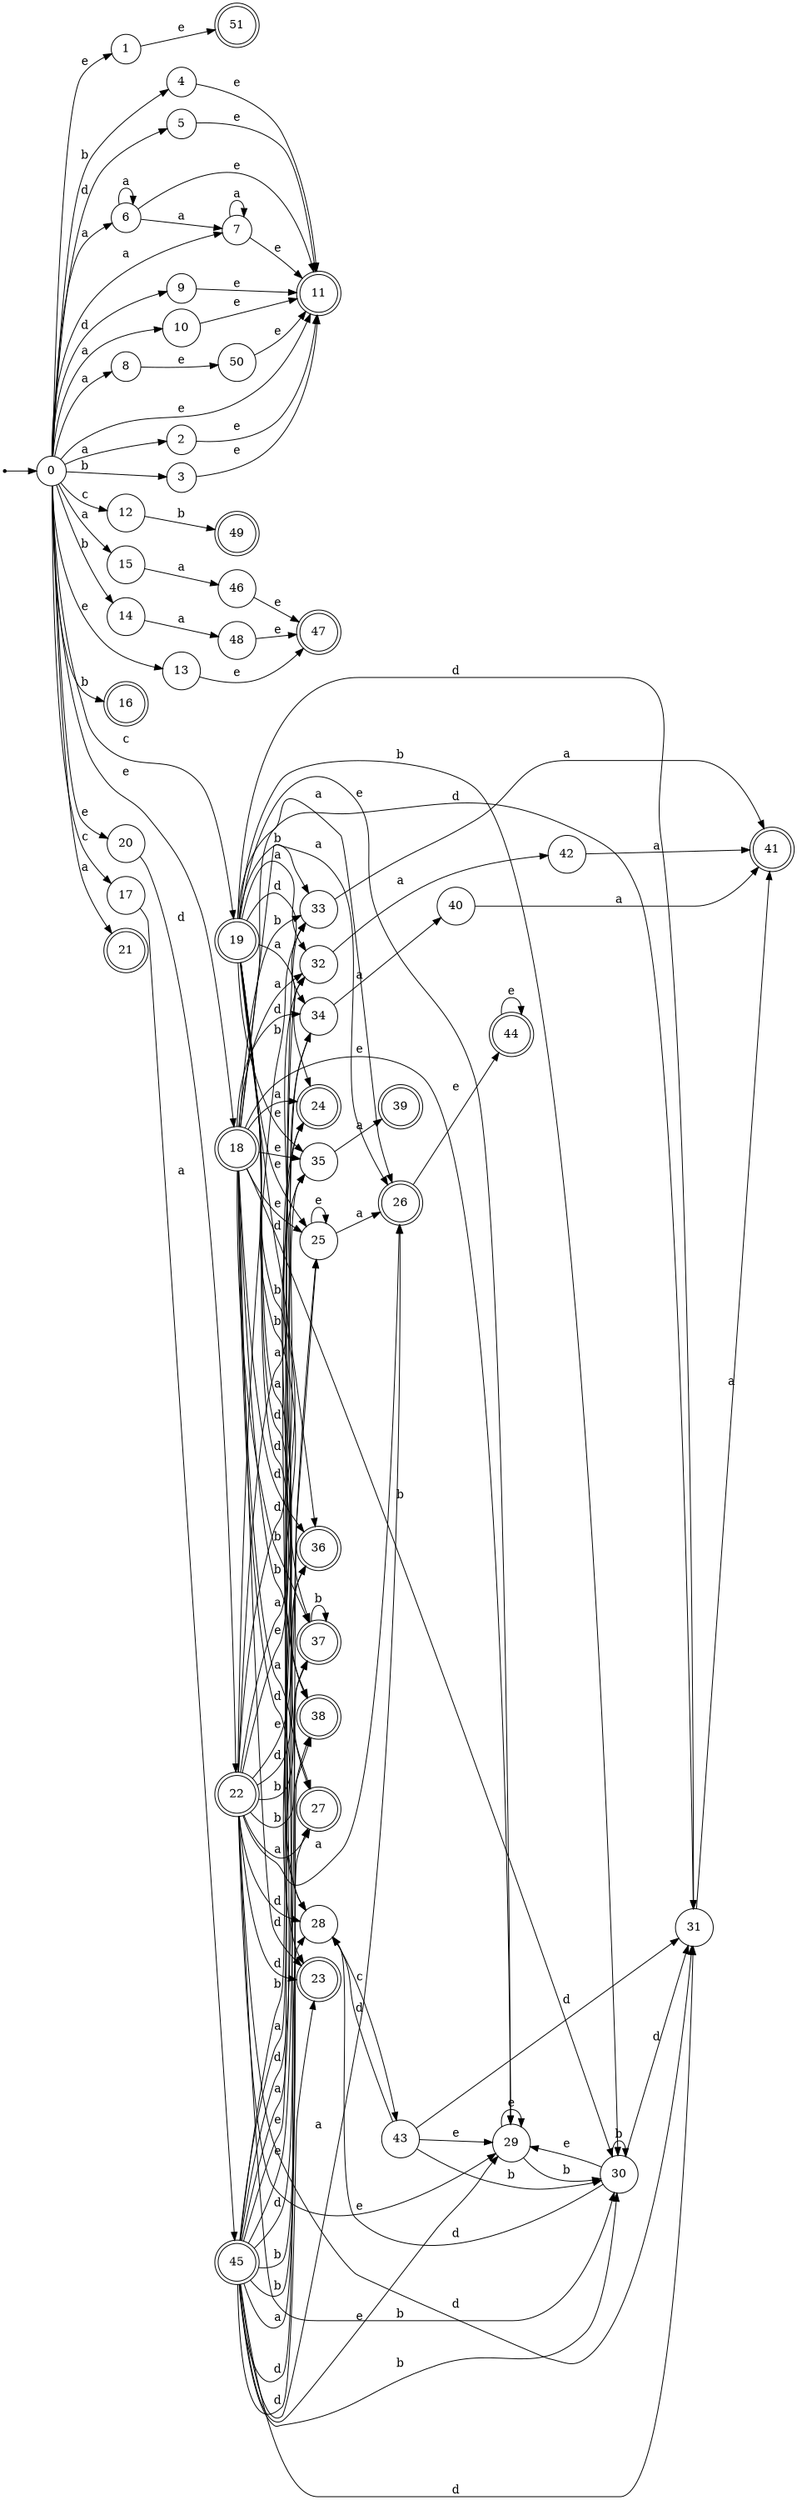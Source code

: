digraph finite_state_machine {
rankdir=LR;
size="20,20";
node [shape = point]; "dummy0"
node [shape = circle]; "0";
"dummy0" -> "0";
node [shape = circle]; "1";
node [shape = circle]; "2";
node [shape = circle]; "3";
node [shape = circle]; "4";
node [shape = circle]; "5";
node [shape = circle]; "6";
node [shape = circle]; "7";
node [shape = circle]; "8";
node [shape = circle]; "9";
node [shape = circle]; "10";
node [shape = doublecircle]; "11";node [shape = circle]; "12";
node [shape = circle]; "13";
node [shape = circle]; "14";
node [shape = circle]; "15";
node [shape = doublecircle]; "16";node [shape = circle]; "17";
node [shape = doublecircle]; "18";node [shape = doublecircle]; "19";node [shape = circle]; "20";
node [shape = doublecircle]; "21";node [shape = doublecircle]; "22";node [shape = doublecircle]; "23";node [shape = doublecircle]; "24";node [shape = circle]; "25";
node [shape = doublecircle]; "26";node [shape = doublecircle]; "27";node [shape = circle]; "28";
node [shape = circle]; "29";
node [shape = circle]; "30";
node [shape = circle]; "31";
node [shape = circle]; "32";
node [shape = circle]; "33";
node [shape = circle]; "34";
node [shape = circle]; "35";
node [shape = doublecircle]; "36";node [shape = doublecircle]; "37";node [shape = doublecircle]; "38";node [shape = doublecircle]; "39";node [shape = circle]; "40";
node [shape = doublecircle]; "41";node [shape = circle]; "42";
node [shape = circle]; "43";
node [shape = doublecircle]; "44";node [shape = doublecircle]; "45";node [shape = circle]; "46";
node [shape = doublecircle]; "47";node [shape = circle]; "48";
node [shape = doublecircle]; "49";node [shape = circle]; "50";
node [shape = doublecircle]; "51";"0" -> "1" [label = "e"];
 "0" -> "18" [label = "e"];
 "0" -> "20" [label = "e"];
 "0" -> "11" [label = "e"];
 "0" -> "13" [label = "e"];
 "0" -> "2" [label = "a"];
 "0" -> "21" [label = "a"];
 "0" -> "6" [label = "a"];
 "0" -> "7" [label = "a"];
 "0" -> "8" [label = "a"];
 "0" -> "10" [label = "a"];
 "0" -> "15" [label = "a"];
 "0" -> "16" [label = "b"];
 "0" -> "3" [label = "b"];
 "0" -> "4" [label = "b"];
 "0" -> "14" [label = "b"];
 "0" -> "9" [label = "d"];
 "0" -> "5" [label = "d"];
 "0" -> "17" [label = "c"];
 "0" -> "19" [label = "c"];
 "0" -> "12" [label = "c"];
 "20" -> "22" [label = "d"];
 "22" -> "34" [label = "d"];
 "22" -> "36" [label = "d"];
 "22" -> "23" [label = "d"];
 "22" -> "28" [label = "d"];
 "22" -> "31" [label = "d"];
 "22" -> "24" [label = "a"];
 "22" -> "32" [label = "a"];
 "22" -> "26" [label = "a"];
 "22" -> "27" [label = "a"];
 "22" -> "25" [label = "e"];
 "22" -> "35" [label = "e"];
 "22" -> "29" [label = "e"];
 "22" -> "38" [label = "b"];
 "22" -> "33" [label = "b"];
 "22" -> "37" [label = "b"];
 "22" -> "30" [label = "b"];
 "37" -> "37" [label = "b"];
 "35" -> "39" [label = "a"];
 "34" -> "40" [label = "a"];
 "40" -> "41" [label = "a"];
 "33" -> "41" [label = "a"];
 "32" -> "42" [label = "a"];
 "42" -> "41" [label = "a"];
 "31" -> "41" [label = "a"];
 "30" -> "30" [label = "b"];
 "30" -> "29" [label = "e"];
 "30" -> "28" [label = "d"];
 "30" -> "31" [label = "d"];
 "29" -> "29" [label = "e"];
 "29" -> "30" [label = "b"];
 "28" -> "43" [label = "c"];
 "43" -> "28" [label = "d"];
 "43" -> "31" [label = "d"];
 "43" -> "29" [label = "e"];
 "43" -> "30" [label = "b"];
 "26" -> "44" [label = "e"];
 "44" -> "44" [label = "e"];
 "25" -> "25" [label = "e"];
 "25" -> "26" [label = "a"];
 "19" -> "34" [label = "d"];
 "19" -> "36" [label = "d"];
 "19" -> "23" [label = "d"];
 "19" -> "28" [label = "d"];
 "19" -> "31" [label = "d"];
 "19" -> "24" [label = "a"];
 "19" -> "32" [label = "a"];
 "19" -> "26" [label = "a"];
 "19" -> "27" [label = "a"];
 "19" -> "25" [label = "e"];
 "19" -> "35" [label = "e"];
 "19" -> "29" [label = "e"];
 "19" -> "38" [label = "b"];
 "19" -> "33" [label = "b"];
 "19" -> "37" [label = "b"];
 "19" -> "30" [label = "b"];
 "18" -> "34" [label = "d"];
 "18" -> "36" [label = "d"];
 "18" -> "23" [label = "d"];
 "18" -> "28" [label = "d"];
 "18" -> "31" [label = "d"];
 "18" -> "24" [label = "a"];
 "18" -> "32" [label = "a"];
 "18" -> "26" [label = "a"];
 "18" -> "27" [label = "a"];
 "18" -> "25" [label = "e"];
 "18" -> "35" [label = "e"];
 "18" -> "29" [label = "e"];
 "18" -> "38" [label = "b"];
 "18" -> "33" [label = "b"];
 "18" -> "37" [label = "b"];
 "18" -> "30" [label = "b"];
 "17" -> "45" [label = "a"];
 "45" -> "34" [label = "d"];
 "45" -> "36" [label = "d"];
 "45" -> "23" [label = "d"];
 "45" -> "28" [label = "d"];
 "45" -> "31" [label = "d"];
 "45" -> "24" [label = "a"];
 "45" -> "32" [label = "a"];
 "45" -> "26" [label = "a"];
 "45" -> "27" [label = "a"];
 "45" -> "25" [label = "e"];
 "45" -> "35" [label = "e"];
 "45" -> "29" [label = "e"];
 "45" -> "38" [label = "b"];
 "45" -> "33" [label = "b"];
 "45" -> "37" [label = "b"];
 "45" -> "30" [label = "b"];
 "15" -> "46" [label = "a"];
 "46" -> "47" [label = "e"];
 "14" -> "48" [label = "a"];
 "48" -> "47" [label = "e"];
 "13" -> "47" [label = "e"];
 "12" -> "49" [label = "b"];
 "10" -> "11" [label = "e"];
 "9" -> "11" [label = "e"];
 "8" -> "50" [label = "e"];
 "50" -> "11" [label = "e"];
 "7" -> "7" [label = "a"];
 "7" -> "11" [label = "e"];
 "6" -> "6" [label = "a"];
 "6" -> "7" [label = "a"];
 "6" -> "11" [label = "e"];
 "5" -> "11" [label = "e"];
 "4" -> "11" [label = "e"];
 "3" -> "11" [label = "e"];
 "2" -> "11" [label = "e"];
 "1" -> "51" [label = "e"];
 }
